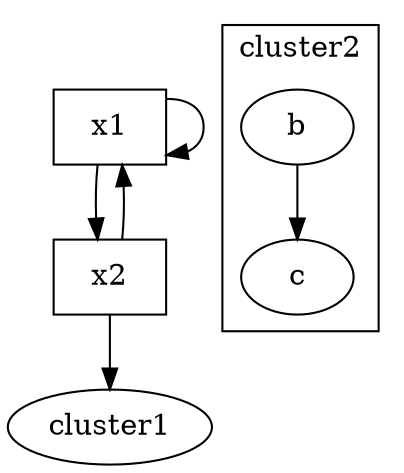 digraph test {
node1 [label="x1", shape="box"];
node2 [label=x2, shape="box"];
subgraph cluster1  { label="cluster2"; b -> c}  ;
node1 -> node1;
node2 -> node1;
node1 -> node2;
node2 -> cluster1;
}
